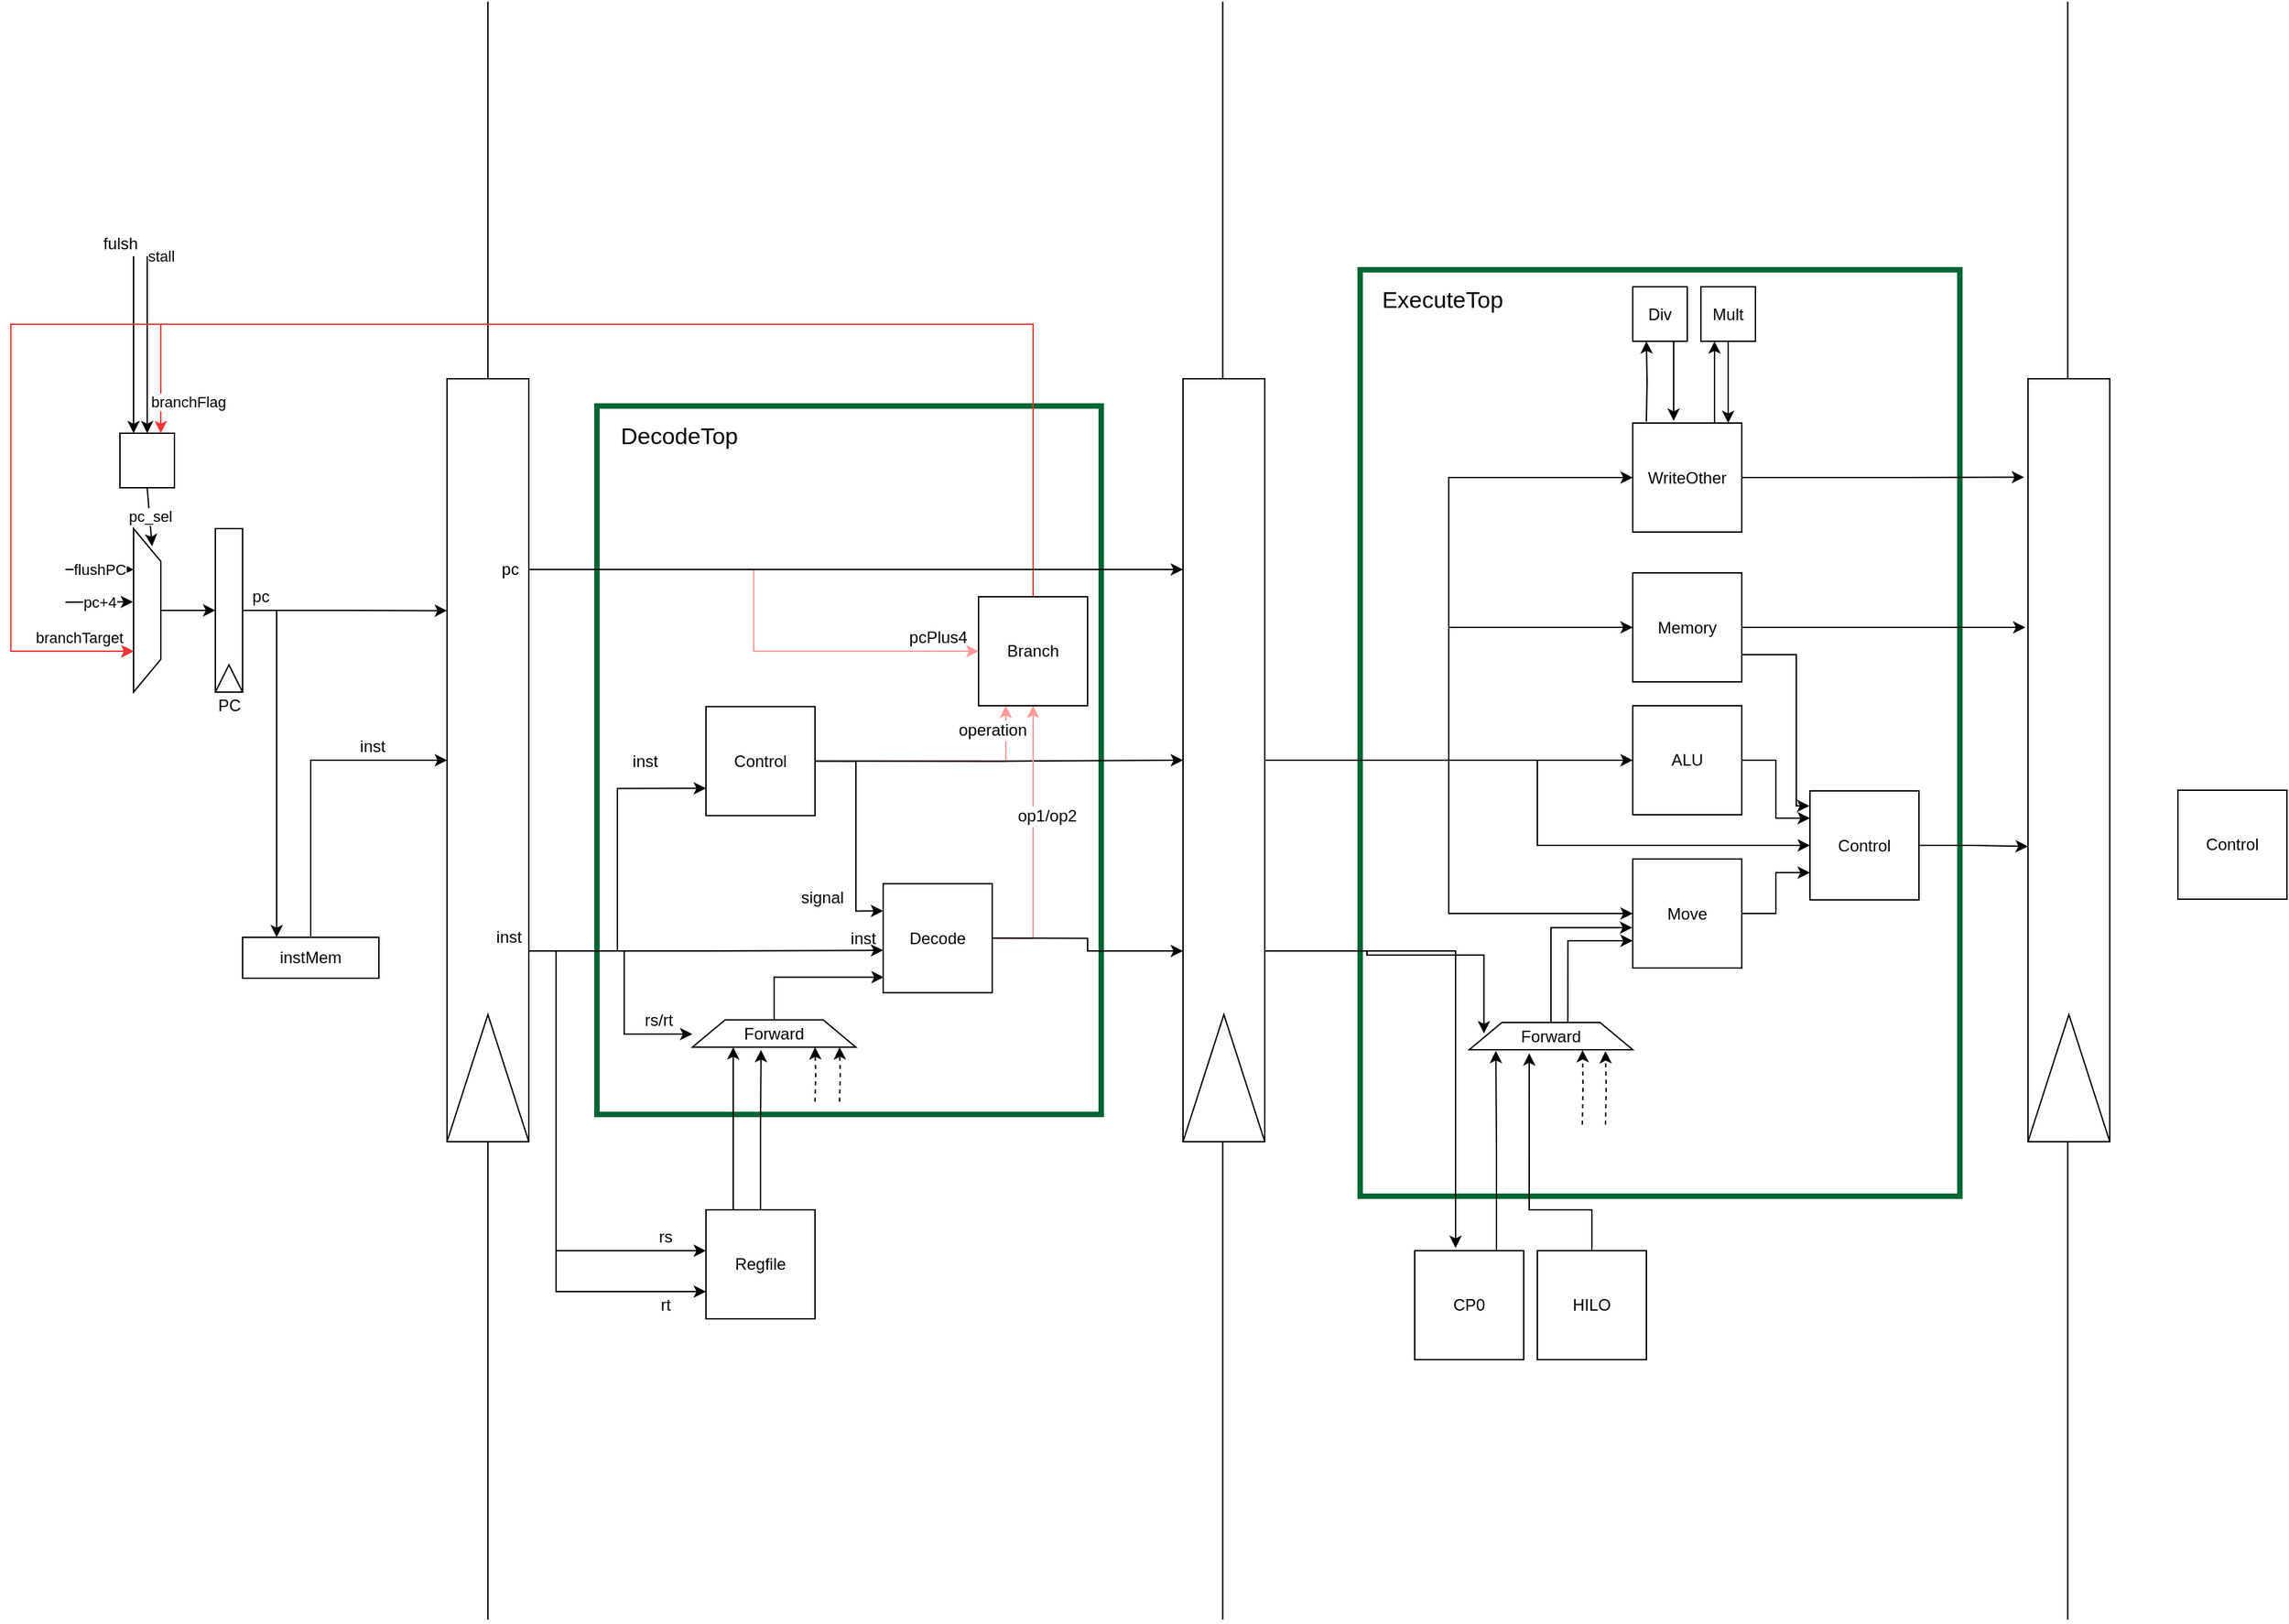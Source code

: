 <mxfile version="12.6.5" type="device"><diagram id="HSFqC6H7sYyxQZjeuzAG" name="Page-1"><mxGraphModel dx="1463" dy="1246" grid="1" gridSize="10" guides="1" tooltips="1" connect="1" arrows="1" fold="1" page="0" pageScale="1" pageWidth="827" pageHeight="1169" background="none" math="0" shadow="0"><root><mxCell id="0"/><mxCell id="1" parent="0"/><mxCell id="lGvzVWeKPUgzbhIk09vC-64" value="" style="rounded=0;whiteSpace=wrap;html=1;strokeColor=#006633;strokeWidth=4;fillColor=none;" parent="1" vertex="1"><mxGeometry x="1010" y="-70" width="440" height="680" as="geometry"/></mxCell><mxCell id="lGvzVWeKPUgzbhIk09vC-53" value="" style="rounded=0;whiteSpace=wrap;html=1;fillColor=none;strokeColor=#006633;strokeWidth=4;" parent="1" vertex="1"><mxGeometry x="450" y="30" width="370" height="520" as="geometry"/></mxCell><mxCell id="6QCADGDIZk1H56WCNz_3-21" style="edgeStyle=orthogonalEdgeStyle;rounded=0;orthogonalLoop=1;jettySize=auto;html=1;entryX=0.5;entryY=1;entryDx=0;entryDy=0;" parent="1" source="6QCADGDIZk1H56WCNz_3-1" target="6QCADGDIZk1H56WCNz_3-15" edge="1"><mxGeometry relative="1" as="geometry"/></mxCell><mxCell id="6QCADGDIZk1H56WCNz_3-1" value="" style="shape=trapezoid;whiteSpace=wrap;html=1;strokeColor=#000000;strokeWidth=1;rotation=90;points=[[0.75,1],[0.25,1],[0.5,1],[0.9,1],[0.5,0]]" parent="1" vertex="1"><mxGeometry x="60" y="170" width="120" height="20" as="geometry"/></mxCell><mxCell id="6QCADGDIZk1H56WCNz_3-2" value="pc_sel" style="endArrow=classic;html=1;exitX=0.5;exitY=1;exitDx=0;exitDy=0;entryX=0.108;entryY=0.32;entryDx=0;entryDy=0;entryPerimeter=0;" parent="1" source="6QCADGDIZk1H56WCNz_3-3" target="6QCADGDIZk1H56WCNz_3-1" edge="1"><mxGeometry width="50" height="50" relative="1" as="geometry"><mxPoint x="133" y="330" as="sourcePoint"/><mxPoint x="140" y="120" as="targetPoint"/></mxGeometry></mxCell><mxCell id="6QCADGDIZk1H56WCNz_3-3" value="" style="whiteSpace=wrap;html=1;aspect=fixed;" parent="1" vertex="1"><mxGeometry x="100" y="50" width="40" height="40" as="geometry"/></mxCell><mxCell id="6QCADGDIZk1H56WCNz_3-4" value="" style="endArrow=classic;html=1;entryX=0.25;entryY=0;entryDx=0;entryDy=0;" parent="1" target="6QCADGDIZk1H56WCNz_3-3" edge="1"><mxGeometry width="50" height="50" relative="1" as="geometry"><mxPoint x="110" y="-80" as="sourcePoint"/><mxPoint x="150" y="340" as="targetPoint"/></mxGeometry></mxCell><mxCell id="6QCADGDIZk1H56WCNz_3-5" value="fulsh" style="text;html=1;align=center;verticalAlign=middle;resizable=0;points=[];labelBackgroundColor=#ffffff;" parent="6QCADGDIZk1H56WCNz_3-4" vertex="1" connectable="0"><mxGeometry x="-0.347" y="1" relative="1" as="geometry"><mxPoint x="-11" y="-52" as="offset"/></mxGeometry></mxCell><mxCell id="6QCADGDIZk1H56WCNz_3-6" value="stall" style="endArrow=classic;html=1;entryX=0.5;entryY=0;entryDx=0;entryDy=0;" parent="1" target="6QCADGDIZk1H56WCNz_3-3" edge="1"><mxGeometry x="-1" y="10" width="50" height="50" relative="1" as="geometry"><mxPoint x="120" y="-80" as="sourcePoint"/><mxPoint x="120" y="20" as="targetPoint"/><mxPoint as="offset"/></mxGeometry></mxCell><mxCell id="6QCADGDIZk1H56WCNz_3-7" value="branchFlag" style="endArrow=classic;html=1;entryX=0.75;entryY=0;entryDx=0;entryDy=0;exitX=0.5;exitY=0;exitDx=0;exitDy=0;rounded=0;strokeColor=#FF3333;" parent="1" source="lGvzVWeKPUgzbhIk09vC-31" target="6QCADGDIZk1H56WCNz_3-3" edge="1"><mxGeometry x="0.949" y="20" width="50" height="50" relative="1" as="geometry"><mxPoint x="130" y="-10" as="sourcePoint"/><mxPoint x="140" y="410" as="targetPoint"/><mxPoint as="offset"/><Array as="points"><mxPoint x="770" y="-30"/><mxPoint x="430" y="-30"/><mxPoint x="130" y="-30"/></Array></mxGeometry></mxCell><mxCell id="6QCADGDIZk1H56WCNz_3-8" value="flushPC" style="endArrow=classic;html=1;entryX=0.25;entryY=1;entryDx=0;entryDy=0;" parent="1" target="6QCADGDIZk1H56WCNz_3-1" edge="1"><mxGeometry width="50" height="50" relative="1" as="geometry"><mxPoint x="60" y="150" as="sourcePoint"/><mxPoint x="140" y="410" as="targetPoint"/></mxGeometry></mxCell><mxCell id="6QCADGDIZk1H56WCNz_3-9" value="pc+4" style="endArrow=classic;html=1;entryX=0.448;entryY=1.02;entryDx=0;entryDy=0;entryPerimeter=0;" parent="1" target="6QCADGDIZk1H56WCNz_3-1" edge="1"><mxGeometry width="50" height="50" relative="1" as="geometry"><mxPoint x="60" y="174" as="sourcePoint"/><mxPoint x="100" y="410" as="targetPoint"/></mxGeometry></mxCell><mxCell id="6QCADGDIZk1H56WCNz_3-10" value="branchTarget" style="endArrow=classic;html=1;entryX=0.75;entryY=1;entryDx=0;entryDy=0;" parent="1" target="6QCADGDIZk1H56WCNz_3-1" edge="1"><mxGeometry x="-0.6" y="10" width="50" height="50" relative="1" as="geometry"><mxPoint x="60" y="210" as="sourcePoint"/><mxPoint x="100" y="410" as="targetPoint"/><mxPoint as="offset"/></mxGeometry></mxCell><mxCell id="6QCADGDIZk1H56WCNz_3-24" style="edgeStyle=orthogonalEdgeStyle;rounded=0;orthogonalLoop=1;jettySize=auto;html=1;exitX=0.5;exitY=0;exitDx=0;exitDy=0;" parent="1" source="6QCADGDIZk1H56WCNz_3-12" target="6QCADGDIZk1H56WCNz_3-28" edge="1"><mxGeometry relative="1" as="geometry"><mxPoint x="240" y="180" as="targetPoint"/></mxGeometry></mxCell><mxCell id="6QCADGDIZk1H56WCNz_3-12" value="instMem" style="rounded=0;whiteSpace=wrap;html=1;" parent="1" vertex="1"><mxGeometry x="190" y="420" width="100" height="30" as="geometry"/></mxCell><mxCell id="6QCADGDIZk1H56WCNz_3-17" value="" style="group" parent="1" vertex="1" connectable="0"><mxGeometry x="170" y="120" width="20" height="120" as="geometry"/></mxCell><mxCell id="6QCADGDIZk1H56WCNz_3-15" value="" style="rounded=0;whiteSpace=wrap;html=1;strokeColor=#000000;strokeWidth=1;direction=south;" parent="6QCADGDIZk1H56WCNz_3-17" vertex="1"><mxGeometry width="20" height="120" as="geometry"/></mxCell><mxCell id="6QCADGDIZk1H56WCNz_3-16" value="" style="triangle;whiteSpace=wrap;html=1;strokeColor=#000000;strokeWidth=1;direction=north;" parent="6QCADGDIZk1H56WCNz_3-17" vertex="1"><mxGeometry y="100" width="20" height="20" as="geometry"/></mxCell><mxCell id="6QCADGDIZk1H56WCNz_3-22" value="PC" style="text;html=1;align=center;verticalAlign=middle;resizable=0;points=[];autosize=1;" parent="1" vertex="1"><mxGeometry x="165" y="240" width="30" height="20" as="geometry"/></mxCell><mxCell id="6QCADGDIZk1H56WCNz_3-23" style="edgeStyle=orthogonalEdgeStyle;rounded=0;orthogonalLoop=1;jettySize=auto;html=1;entryX=0.25;entryY=0;entryDx=0;entryDy=0;exitX=0.5;exitY=0;exitDx=0;exitDy=0;" parent="1" source="6QCADGDIZk1H56WCNz_3-15" target="6QCADGDIZk1H56WCNz_3-12" edge="1"><mxGeometry relative="1" as="geometry"/></mxCell><mxCell id="6QCADGDIZk1H56WCNz_3-25" value="" style="endArrow=none;html=1;" parent="1" edge="1"><mxGeometry width="50" height="50" relative="1" as="geometry"><mxPoint x="370" y="920.8" as="sourcePoint"/><mxPoint x="370" y="-266.8" as="targetPoint"/></mxGeometry></mxCell><mxCell id="6QCADGDIZk1H56WCNz_3-27" value="" style="group" parent="1" vertex="1" connectable="0"><mxGeometry x="340" y="10" width="60" height="560" as="geometry"/></mxCell><mxCell id="6QCADGDIZk1H56WCNz_3-28" value="" style="rounded=0;whiteSpace=wrap;html=1;strokeColor=#000000;strokeWidth=1;direction=south;" parent="6QCADGDIZk1H56WCNz_3-27" vertex="1"><mxGeometry width="60.0" height="560" as="geometry"/></mxCell><mxCell id="6QCADGDIZk1H56WCNz_3-29" value="" style="triangle;whiteSpace=wrap;html=1;strokeColor=#000000;strokeWidth=1;direction=north;" parent="6QCADGDIZk1H56WCNz_3-27" vertex="1"><mxGeometry y="466.667" width="60.0" height="93.333" as="geometry"/></mxCell><mxCell id="lGvzVWeKPUgzbhIk09vC-47" value="inst" style="text;html=1;align=center;verticalAlign=middle;resizable=0;points=[];autosize=1;" parent="6QCADGDIZk1H56WCNz_3-27" vertex="1"><mxGeometry x="30" y="400" width="30" height="20" as="geometry"/></mxCell><mxCell id="6QCADGDIZk1H56WCNz_3-30" style="edgeStyle=orthogonalEdgeStyle;rounded=0;orthogonalLoop=1;jettySize=auto;html=1;entryX=0.304;entryY=1;entryDx=0;entryDy=0;entryPerimeter=0;" parent="1" source="6QCADGDIZk1H56WCNz_3-15" target="6QCADGDIZk1H56WCNz_3-28" edge="1"><mxGeometry relative="1" as="geometry"/></mxCell><mxCell id="6QCADGDIZk1H56WCNz_3-31" value="pc" style="text;html=1;align=center;verticalAlign=middle;resizable=0;points=[];labelBackgroundColor=#ffffff;" parent="6QCADGDIZk1H56WCNz_3-30" vertex="1" connectable="0"><mxGeometry y="-62" relative="1" as="geometry"><mxPoint x="-62" y="-72" as="offset"/></mxGeometry></mxCell><mxCell id="6QCADGDIZk1H56WCNz_3-32" value="inst" style="text;html=1;align=center;verticalAlign=middle;resizable=0;points=[];autosize=1;" parent="1" vertex="1"><mxGeometry x="270" y="270" width="30" height="20" as="geometry"/></mxCell><mxCell id="lGvzVWeKPUgzbhIk09vC-24" value="&lt;br&gt;" style="edgeStyle=orthogonalEdgeStyle;rounded=0;orthogonalLoop=1;jettySize=auto;html=1;exitX=1;exitY=0.5;exitDx=0;exitDy=0;entryX=0;entryY=0.25;entryDx=0;entryDy=0;" parent="1" source="6QCADGDIZk1H56WCNz_3-33" target="lGvzVWeKPUgzbhIk09vC-23" edge="1"><mxGeometry x="0.364" relative="1" as="geometry"><Array as="points"><mxPoint x="640" y="291"/><mxPoint x="640" y="401"/></Array><mxPoint as="offset"/></mxGeometry></mxCell><mxCell id="lGvzVWeKPUgzbhIk09vC-34" style="edgeStyle=orthogonalEdgeStyle;rounded=0;orthogonalLoop=1;jettySize=auto;html=1;exitX=1;exitY=0.5;exitDx=0;exitDy=0;entryX=0.25;entryY=1;entryDx=0;entryDy=0;strokeColor=#FF9999;" parent="1" source="6QCADGDIZk1H56WCNz_3-33" target="lGvzVWeKPUgzbhIk09vC-31" edge="1"><mxGeometry relative="1" as="geometry"/></mxCell><mxCell id="lGvzVWeKPUgzbhIk09vC-35" value="operation" style="text;html=1;align=center;verticalAlign=middle;resizable=0;points=[];labelBackgroundColor=#ffffff;" parent="lGvzVWeKPUgzbhIk09vC-34" vertex="1" connectable="0"><mxGeometry x="0.851" y="-2" relative="1" as="geometry"><mxPoint x="-12" y="4" as="offset"/></mxGeometry></mxCell><mxCell id="lGvzVWeKPUgzbhIk09vC-81" style="edgeStyle=orthogonalEdgeStyle;rounded=0;orthogonalLoop=1;jettySize=auto;html=1;exitX=1;exitY=0.5;exitDx=0;exitDy=0;entryX=0.5;entryY=1;entryDx=0;entryDy=0;strokeColor=#000000;" parent="1" source="6QCADGDIZk1H56WCNz_3-33" target="Np5xmc2G_PY6Tr96R8ph-5" edge="1"><mxGeometry relative="1" as="geometry"><Array as="points"><mxPoint x="745" y="291"/></Array></mxGeometry></mxCell><mxCell id="6QCADGDIZk1H56WCNz_3-33" value="Control" style="whiteSpace=wrap;html=1;aspect=fixed;" parent="1" vertex="1"><mxGeometry x="530" y="250.65" width="80" height="80" as="geometry"/></mxCell><mxCell id="6QCADGDIZk1H56WCNz_3-35" value="inst" style="text;html=1;align=center;verticalAlign=middle;resizable=0;points=[];autosize=1;" parent="1" vertex="1"><mxGeometry x="470" y="280.65" width="30" height="20" as="geometry"/></mxCell><mxCell id="lGvzVWeKPUgzbhIk09vC-3" style="edgeStyle=orthogonalEdgeStyle;rounded=0;orthogonalLoop=1;jettySize=auto;html=1;exitX=0.25;exitY=0;exitDx=0;exitDy=0;entryX=0.25;entryY=1;entryDx=0;entryDy=0;" parent="1" source="6QCADGDIZk1H56WCNz_3-49" target="lGvzVWeKPUgzbhIk09vC-2" edge="1"><mxGeometry relative="1" as="geometry"/></mxCell><mxCell id="lGvzVWeKPUgzbhIk09vC-5" style="edgeStyle=orthogonalEdgeStyle;rounded=0;orthogonalLoop=1;jettySize=auto;html=1;exitX=0.5;exitY=0;exitDx=0;exitDy=0;entryX=0.42;entryY=1.1;entryDx=0;entryDy=0;entryPerimeter=0;" parent="1" source="6QCADGDIZk1H56WCNz_3-49" target="lGvzVWeKPUgzbhIk09vC-2" edge="1"><mxGeometry relative="1" as="geometry"/></mxCell><mxCell id="6QCADGDIZk1H56WCNz_3-49" value="Regfile" style="whiteSpace=wrap;html=1;aspect=fixed;" parent="1" vertex="1"><mxGeometry x="530" y="620" width="80" height="80" as="geometry"/></mxCell><mxCell id="6QCADGDIZk1H56WCNz_3-51" value="rs" style="text;html=1;align=center;verticalAlign=middle;resizable=0;points=[];autosize=1;" parent="1" vertex="1"><mxGeometry x="485" y="630" width="30" height="20" as="geometry"/></mxCell><mxCell id="6QCADGDIZk1H56WCNz_3-53" value="rt" style="text;html=1;align=center;verticalAlign=middle;resizable=0;points=[];autosize=1;" parent="1" vertex="1"><mxGeometry x="490" y="680" width="20" height="20" as="geometry"/></mxCell><mxCell id="Np5xmc2G_PY6Tr96R8ph-17" style="edgeStyle=orthogonalEdgeStyle;rounded=0;orthogonalLoop=1;jettySize=auto;html=1;exitX=1;exitY=0.5;exitDx=0;exitDy=0;entryX=0;entryY=0.25;entryDx=0;entryDy=0;" parent="1" source="Np5xmc2G_PY6Tr96R8ph-7" target="Np5xmc2G_PY6Tr96R8ph-16" edge="1"><mxGeometry relative="1" as="geometry"/></mxCell><mxCell id="Np5xmc2G_PY6Tr96R8ph-7" value="ALU" style="whiteSpace=wrap;html=1;aspect=fixed;" parent="1" vertex="1"><mxGeometry x="1210" y="250" width="80" height="80" as="geometry"/></mxCell><mxCell id="Np5xmc2G_PY6Tr96R8ph-18" style="edgeStyle=orthogonalEdgeStyle;rounded=0;orthogonalLoop=1;jettySize=auto;html=1;exitX=1;exitY=0.5;exitDx=0;exitDy=0;entryX=0;entryY=0.75;entryDx=0;entryDy=0;" parent="1" source="Np5xmc2G_PY6Tr96R8ph-8" target="Np5xmc2G_PY6Tr96R8ph-16" edge="1"><mxGeometry relative="1" as="geometry"/></mxCell><mxCell id="Np5xmc2G_PY6Tr96R8ph-8" value="Move" style="whiteSpace=wrap;html=1;aspect=fixed;" parent="1" vertex="1"><mxGeometry x="1210" y="362.5" width="80" height="80" as="geometry"/></mxCell><mxCell id="Np5xmc2G_PY6Tr96R8ph-19" style="edgeStyle=orthogonalEdgeStyle;rounded=0;orthogonalLoop=1;jettySize=auto;html=1;entryX=0.25;entryY=1;entryDx=0;entryDy=0;" parent="1" target="Np5xmc2G_PY6Tr96R8ph-10" edge="1"><mxGeometry relative="1" as="geometry"><mxPoint x="1220" y="41.5" as="sourcePoint"/></mxGeometry></mxCell><mxCell id="Np5xmc2G_PY6Tr96R8ph-21" style="edgeStyle=orthogonalEdgeStyle;rounded=0;orthogonalLoop=1;jettySize=auto;html=1;exitX=0.75;exitY=0;exitDx=0;exitDy=0;" parent="1" source="Np5xmc2G_PY6Tr96R8ph-9" edge="1"><mxGeometry relative="1" as="geometry"><mxPoint x="1270" y="-17.5" as="targetPoint"/></mxGeometry></mxCell><mxCell id="lGvzVWeKPUgzbhIk09vC-70" style="edgeStyle=orthogonalEdgeStyle;rounded=0;orthogonalLoop=1;jettySize=auto;html=1;exitX=1;exitY=0.5;exitDx=0;exitDy=0;entryX=0.129;entryY=1.048;entryDx=0;entryDy=0;entryPerimeter=0;strokeColor=#000000;" parent="1" source="Np5xmc2G_PY6Tr96R8ph-9" target="lGvzVWeKPUgzbhIk09vC-67" edge="1"><mxGeometry relative="1" as="geometry"/></mxCell><mxCell id="Np5xmc2G_PY6Tr96R8ph-9" value="WriteOther" style="whiteSpace=wrap;html=1;aspect=fixed;" parent="1" vertex="1"><mxGeometry x="1210" y="42.5" width="80" height="80" as="geometry"/></mxCell><mxCell id="Np5xmc2G_PY6Tr96R8ph-20" style="edgeStyle=orthogonalEdgeStyle;rounded=0;orthogonalLoop=1;jettySize=auto;html=1;exitX=0.75;exitY=1;exitDx=0;exitDy=0;entryX=0.375;entryY=-0.02;entryDx=0;entryDy=0;entryPerimeter=0;" parent="1" source="Np5xmc2G_PY6Tr96R8ph-10" target="Np5xmc2G_PY6Tr96R8ph-9" edge="1"><mxGeometry relative="1" as="geometry"/></mxCell><mxCell id="Np5xmc2G_PY6Tr96R8ph-10" value="Div" style="whiteSpace=wrap;html=1;aspect=fixed;" parent="1" vertex="1"><mxGeometry x="1210" y="-57.5" width="40" height="40" as="geometry"/></mxCell><mxCell id="Np5xmc2G_PY6Tr96R8ph-22" style="edgeStyle=orthogonalEdgeStyle;rounded=0;orthogonalLoop=1;jettySize=auto;html=1;exitX=0.5;exitY=1;exitDx=0;exitDy=0;entryX=0.875;entryY=0;entryDx=0;entryDy=0;entryPerimeter=0;" parent="1" source="Np5xmc2G_PY6Tr96R8ph-11" target="Np5xmc2G_PY6Tr96R8ph-9" edge="1"><mxGeometry relative="1" as="geometry"><mxPoint x="1330" y="22.5" as="targetPoint"/></mxGeometry></mxCell><mxCell id="Np5xmc2G_PY6Tr96R8ph-11" value="Mult" style="whiteSpace=wrap;html=1;aspect=fixed;" parent="1" vertex="1"><mxGeometry x="1260" y="-57.5" width="40" height="40" as="geometry"/></mxCell><mxCell id="Np5xmc2G_PY6Tr96R8ph-12" style="edgeStyle=orthogonalEdgeStyle;rounded=0;orthogonalLoop=1;jettySize=auto;html=1;exitX=0.5;exitY=0;exitDx=0;exitDy=0;" parent="1" source="Np5xmc2G_PY6Tr96R8ph-5" target="Np5xmc2G_PY6Tr96R8ph-9" edge="1"><mxGeometry relative="1" as="geometry"/></mxCell><mxCell id="Np5xmc2G_PY6Tr96R8ph-13" style="edgeStyle=orthogonalEdgeStyle;rounded=0;orthogonalLoop=1;jettySize=auto;html=1;exitX=0.5;exitY=0;exitDx=0;exitDy=0;" parent="1" source="Np5xmc2G_PY6Tr96R8ph-5" target="Np5xmc2G_PY6Tr96R8ph-7" edge="1"><mxGeometry relative="1" as="geometry"/></mxCell><mxCell id="Np5xmc2G_PY6Tr96R8ph-14" style="edgeStyle=orthogonalEdgeStyle;rounded=0;orthogonalLoop=1;jettySize=auto;html=1;exitX=0.5;exitY=0;exitDx=0;exitDy=0;entryX=0;entryY=0.5;entryDx=0;entryDy=0;" parent="1" source="Np5xmc2G_PY6Tr96R8ph-5" target="Np5xmc2G_PY6Tr96R8ph-8" edge="1"><mxGeometry relative="1" as="geometry"/></mxCell><mxCell id="Np5xmc2G_PY6Tr96R8ph-15" style="edgeStyle=orthogonalEdgeStyle;rounded=0;orthogonalLoop=1;jettySize=auto;html=1;exitX=0.5;exitY=0;exitDx=0;exitDy=0;" parent="1" source="Np5xmc2G_PY6Tr96R8ph-5" target="Np5xmc2G_PY6Tr96R8ph-16" edge="1"><mxGeometry relative="1" as="geometry"><mxPoint x="1160" y="290" as="targetPoint"/></mxGeometry></mxCell><mxCell id="lGvzVWeKPUgzbhIk09vC-69" style="edgeStyle=orthogonalEdgeStyle;rounded=0;orthogonalLoop=1;jettySize=auto;html=1;exitX=1;exitY=0.5;exitDx=0;exitDy=0;entryX=0.613;entryY=1.001;entryDx=0;entryDy=0;entryPerimeter=0;strokeColor=#000000;" parent="1" source="Np5xmc2G_PY6Tr96R8ph-16" target="lGvzVWeKPUgzbhIk09vC-67" edge="1"><mxGeometry relative="1" as="geometry"/></mxCell><mxCell id="Np5xmc2G_PY6Tr96R8ph-16" value="Control" style="whiteSpace=wrap;html=1;aspect=fixed;" parent="1" vertex="1"><mxGeometry x="1340" y="312.5" width="80" height="80" as="geometry"/></mxCell><mxCell id="Np5xmc2G_PY6Tr96R8ph-33" style="edgeStyle=orthogonalEdgeStyle;rounded=0;orthogonalLoop=1;jettySize=auto;html=1;exitX=0.75;exitY=0;exitDx=0;exitDy=0;entryX=0.163;entryY=1.04;entryDx=0;entryDy=0;entryPerimeter=0;" parent="1" source="Np5xmc2G_PY6Tr96R8ph-24" target="Np5xmc2G_PY6Tr96R8ph-35" edge="1"><mxGeometry relative="1" as="geometry"><mxPoint x="1109.6" y="465.8" as="targetPoint"/></mxGeometry></mxCell><mxCell id="Np5xmc2G_PY6Tr96R8ph-24" value="CP0" style="whiteSpace=wrap;html=1;aspect=fixed;" parent="1" vertex="1"><mxGeometry x="1050" y="650" width="80" height="80" as="geometry"/></mxCell><mxCell id="Np5xmc2G_PY6Tr96R8ph-27" style="edgeStyle=orthogonalEdgeStyle;rounded=0;orthogonalLoop=1;jettySize=auto;html=1;exitX=0.75;exitY=0;exitDx=0;exitDy=0;entryX=0.375;entryY=-0.025;entryDx=0;entryDy=0;entryPerimeter=0;" parent="1" source="Np5xmc2G_PY6Tr96R8ph-5" target="Np5xmc2G_PY6Tr96R8ph-24" edge="1"><mxGeometry relative="1" as="geometry"/></mxCell><mxCell id="Np5xmc2G_PY6Tr96R8ph-34" style="edgeStyle=orthogonalEdgeStyle;rounded=0;orthogonalLoop=1;jettySize=auto;html=1;exitX=0.5;exitY=0;exitDx=0;exitDy=0;entryX=0.367;entryY=1.13;entryDx=0;entryDy=0;entryPerimeter=0;" parent="1" source="Np5xmc2G_PY6Tr96R8ph-29" target="Np5xmc2G_PY6Tr96R8ph-35" edge="1"><mxGeometry relative="1" as="geometry"><mxPoint x="1160" y="465" as="targetPoint"/><Array as="points"><mxPoint x="1180" y="620"/><mxPoint x="1134" y="620"/></Array></mxGeometry></mxCell><mxCell id="Np5xmc2G_PY6Tr96R8ph-29" value="HILO" style="whiteSpace=wrap;html=1;aspect=fixed;" parent="1" vertex="1"><mxGeometry x="1140" y="650" width="80" height="80" as="geometry"/></mxCell><mxCell id="Np5xmc2G_PY6Tr96R8ph-32" style="edgeStyle=orthogonalEdgeStyle;rounded=0;orthogonalLoop=1;jettySize=auto;html=1;exitX=0.75;exitY=0;exitDx=0;exitDy=0;entryX=0.09;entryY=0.4;entryDx=0;entryDy=0;entryPerimeter=0;" parent="1" source="Np5xmc2G_PY6Tr96R8ph-5" target="Np5xmc2G_PY6Tr96R8ph-35" edge="1"><mxGeometry relative="1" as="geometry"><mxPoint x="980" y="400" as="targetPoint"/><Array as="points"><mxPoint x="1015" y="430"/><mxPoint x="1015" y="433"/></Array></mxGeometry></mxCell><mxCell id="Np5xmc2G_PY6Tr96R8ph-36" style="edgeStyle=orthogonalEdgeStyle;rounded=0;orthogonalLoop=1;jettySize=auto;html=1;exitX=0.5;exitY=0;exitDx=0;exitDy=0;entryX=-0.005;entryY=0.63;entryDx=0;entryDy=0;entryPerimeter=0;" parent="1" source="Np5xmc2G_PY6Tr96R8ph-35" target="Np5xmc2G_PY6Tr96R8ph-8" edge="1"><mxGeometry relative="1" as="geometry"/></mxCell><mxCell id="Np5xmc2G_PY6Tr96R8ph-37" style="edgeStyle=orthogonalEdgeStyle;rounded=0;orthogonalLoop=1;jettySize=auto;html=1;entryX=0;entryY=0.75;entryDx=0;entryDy=0;exitX=0.603;exitY=0;exitDx=0;exitDy=0;exitPerimeter=0;" parent="1" source="Np5xmc2G_PY6Tr96R8ph-35" target="Np5xmc2G_PY6Tr96R8ph-8" edge="1"><mxGeometry relative="1" as="geometry"><mxPoint x="1250" y="480.5" as="sourcePoint"/></mxGeometry></mxCell><mxCell id="lGvzVWeKPUgzbhIk09vC-60" style="edgeStyle=orthogonalEdgeStyle;rounded=0;orthogonalLoop=1;jettySize=auto;html=1;strokeColor=#000000;dashed=1;entryX=0.693;entryY=1.01;entryDx=0;entryDy=0;entryPerimeter=0;" parent="1" target="Np5xmc2G_PY6Tr96R8ph-35" edge="1"><mxGeometry relative="1" as="geometry"><mxPoint x="1190" y="577.5" as="targetPoint"/><mxPoint x="1173" y="557.5" as="sourcePoint"/></mxGeometry></mxCell><mxCell id="Np5xmc2G_PY6Tr96R8ph-35" value="Forward" style="shape=trapezoid;whiteSpace=wrap;html=1;strokeColor=#000000;strokeWidth=1;rotation=0;points=[[0.75,1],[0.25,1],[0.5,1],[0.9,1],[0.5,0]]" parent="1" vertex="1"><mxGeometry x="1090" y="482.5" width="120" height="20" as="geometry"/></mxCell><mxCell id="lGvzVWeKPUgzbhIk09vC-20" style="edgeStyle=orthogonalEdgeStyle;rounded=0;orthogonalLoop=1;jettySize=auto;html=1;exitX=0.9;exitY=1;exitDx=0;exitDy=0;dashed=1;entryX=0.9;entryY=1;entryDx=0;entryDy=0;" parent="1" target="lGvzVWeKPUgzbhIk09vC-2" edge="1"><mxGeometry relative="1" as="geometry"><mxPoint x="628" y="540.65" as="sourcePoint"/></mxGeometry></mxCell><mxCell id="lGvzVWeKPUgzbhIk09vC-29" style="edgeStyle=orthogonalEdgeStyle;rounded=0;orthogonalLoop=1;jettySize=auto;html=1;exitX=0.5;exitY=0;exitDx=0;exitDy=0;entryX=0.005;entryY=0.858;entryDx=0;entryDy=0;entryPerimeter=0;" parent="1" source="lGvzVWeKPUgzbhIk09vC-2" target="lGvzVWeKPUgzbhIk09vC-23" edge="1"><mxGeometry relative="1" as="geometry"/></mxCell><mxCell id="lGvzVWeKPUgzbhIk09vC-2" value="Forward" style="shape=trapezoid;whiteSpace=wrap;html=1;strokeColor=#000000;strokeWidth=1;rotation=0;points=[[0.75,1],[0.25,1],[0.5,1],[0.9,1],[0.5,0]]" parent="1" vertex="1"><mxGeometry x="520" y="480.65" width="120" height="20" as="geometry"/></mxCell><mxCell id="lGvzVWeKPUgzbhIk09vC-7" value="rs/rt" style="text;html=1;align=center;verticalAlign=middle;resizable=0;points=[];autosize=1;" parent="1" vertex="1"><mxGeometry x="475" y="470.65" width="40" height="20" as="geometry"/></mxCell><mxCell id="lGvzVWeKPUgzbhIk09vC-19" style="edgeStyle=orthogonalEdgeStyle;rounded=0;orthogonalLoop=1;jettySize=auto;html=1;exitX=0.75;exitY=1;exitDx=0;exitDy=0;entryX=0.75;entryY=1;entryDx=0;entryDy=0;dashed=1;" parent="1" target="lGvzVWeKPUgzbhIk09vC-2" edge="1"><mxGeometry relative="1" as="geometry"><mxPoint x="610" y="540.65" as="sourcePoint"/></mxGeometry></mxCell><mxCell id="lGvzVWeKPUgzbhIk09vC-32" style="edgeStyle=orthogonalEdgeStyle;rounded=0;orthogonalLoop=1;jettySize=auto;html=1;exitX=1;exitY=0.5;exitDx=0;exitDy=0;entryX=0.5;entryY=1;entryDx=0;entryDy=0;strokeColor=#FF9999;" parent="1" source="lGvzVWeKPUgzbhIk09vC-23" target="lGvzVWeKPUgzbhIk09vC-31" edge="1"><mxGeometry relative="1" as="geometry"/></mxCell><mxCell id="lGvzVWeKPUgzbhIk09vC-33" value="op1/op2" style="text;html=1;align=center;verticalAlign=middle;resizable=0;points=[];labelBackgroundColor=#ffffff;" parent="lGvzVWeKPUgzbhIk09vC-32" vertex="1" connectable="0"><mxGeometry x="0.448" relative="1" as="geometry"><mxPoint x="10" y="25.12" as="offset"/></mxGeometry></mxCell><mxCell id="lGvzVWeKPUgzbhIk09vC-82" style="edgeStyle=orthogonalEdgeStyle;rounded=0;orthogonalLoop=1;jettySize=auto;html=1;exitX=1;exitY=0.5;exitDx=0;exitDy=0;entryX=0.75;entryY=1;entryDx=0;entryDy=0;strokeColor=#000000;" parent="1" source="lGvzVWeKPUgzbhIk09vC-23" target="Np5xmc2G_PY6Tr96R8ph-5" edge="1"><mxGeometry relative="1" as="geometry"/></mxCell><mxCell id="lGvzVWeKPUgzbhIk09vC-23" value="Decode" style="whiteSpace=wrap;html=1;aspect=fixed;" parent="1" vertex="1"><mxGeometry x="660" y="380.65" width="80" height="80" as="geometry"/></mxCell><mxCell id="lGvzVWeKPUgzbhIk09vC-27" value="inst" style="text;html=1;align=center;verticalAlign=middle;resizable=0;points=[];autosize=1;" parent="1" vertex="1"><mxGeometry x="630" y="410.65" width="30" height="20" as="geometry"/></mxCell><mxCell id="lGvzVWeKPUgzbhIk09vC-28" value="signal" style="text;html=1;align=center;verticalAlign=middle;resizable=0;points=[];autosize=1;" parent="1" vertex="1"><mxGeometry x="590" y="380.65" width="50" height="20" as="geometry"/></mxCell><mxCell id="lGvzVWeKPUgzbhIk09vC-36" style="edgeStyle=orthogonalEdgeStyle;rounded=0;orthogonalLoop=1;jettySize=auto;html=1;exitX=0.5;exitY=0;exitDx=0;exitDy=0;entryX=0.75;entryY=1;entryDx=0;entryDy=0;noJump=1;fillColor=#cdeb8b;strokeColor=#FF3333;" parent="1" source="lGvzVWeKPUgzbhIk09vC-31" target="6QCADGDIZk1H56WCNz_3-1" edge="1"><mxGeometry relative="1" as="geometry"><Array as="points"><mxPoint x="770" y="-30"/><mxPoint x="20" y="-30"/><mxPoint x="20" y="210"/></Array></mxGeometry></mxCell><mxCell id="lGvzVWeKPUgzbhIk09vC-31" value="Branch" style="whiteSpace=wrap;html=1;aspect=fixed;" parent="1" vertex="1"><mxGeometry x="730" y="170" width="80" height="80" as="geometry"/></mxCell><mxCell id="lGvzVWeKPUgzbhIk09vC-42" style="edgeStyle=orthogonalEdgeStyle;rounded=0;orthogonalLoop=1;jettySize=auto;html=1;exitX=0.25;exitY=0;exitDx=0;exitDy=0;strokeColor=#FF9999;" parent="1" source="6QCADGDIZk1H56WCNz_3-28" target="lGvzVWeKPUgzbhIk09vC-31" edge="1"><mxGeometry relative="1" as="geometry"/></mxCell><mxCell id="lGvzVWeKPUgzbhIk09vC-46" value="pc" style="text;html=1;align=center;verticalAlign=middle;resizable=0;points=[];labelBackgroundColor=#ffffff;" parent="lGvzVWeKPUgzbhIk09vC-42" vertex="1" connectable="0"><mxGeometry x="-0.793" y="-1" relative="1" as="geometry"><mxPoint x="-55" y="-1" as="offset"/></mxGeometry></mxCell><mxCell id="lGvzVWeKPUgzbhIk09vC-43" value="pcPlus4" style="text;html=1;align=center;verticalAlign=middle;resizable=0;points=[];autosize=1;" parent="1" vertex="1"><mxGeometry x="670" y="190" width="60" height="20" as="geometry"/></mxCell><mxCell id="lGvzVWeKPUgzbhIk09vC-50" style="edgeStyle=orthogonalEdgeStyle;rounded=0;orthogonalLoop=1;jettySize=auto;html=1;exitX=1;exitY=0.75;exitDx=0;exitDy=0;entryX=-0.005;entryY=0.138;entryDx=0;entryDy=0;entryPerimeter=0;strokeColor=#000000;" parent="1" source="lGvzVWeKPUgzbhIk09vC-48" target="Np5xmc2G_PY6Tr96R8ph-16" edge="1"><mxGeometry relative="1" as="geometry"><Array as="points"><mxPoint x="1330" y="212.5"/><mxPoint x="1330" y="323.5"/></Array></mxGeometry></mxCell><mxCell id="lGvzVWeKPUgzbhIk09vC-71" style="edgeStyle=orthogonalEdgeStyle;rounded=0;orthogonalLoop=1;jettySize=auto;html=1;exitX=1;exitY=0.5;exitDx=0;exitDy=0;entryX=0.326;entryY=1.032;entryDx=0;entryDy=0;entryPerimeter=0;strokeColor=#000000;" parent="1" source="lGvzVWeKPUgzbhIk09vC-48" target="lGvzVWeKPUgzbhIk09vC-67" edge="1"><mxGeometry relative="1" as="geometry"/></mxCell><mxCell id="lGvzVWeKPUgzbhIk09vC-48" value="Memory" style="whiteSpace=wrap;html=1;aspect=fixed;" parent="1" vertex="1"><mxGeometry x="1210" y="152.5" width="80" height="80" as="geometry"/></mxCell><mxCell id="lGvzVWeKPUgzbhIk09vC-49" style="edgeStyle=orthogonalEdgeStyle;rounded=0;orthogonalLoop=1;jettySize=auto;html=1;exitX=0.5;exitY=0;exitDx=0;exitDy=0;strokeColor=#000000;" parent="1" source="Np5xmc2G_PY6Tr96R8ph-5" target="lGvzVWeKPUgzbhIk09vC-48" edge="1"><mxGeometry relative="1" as="geometry"/></mxCell><mxCell id="lGvzVWeKPUgzbhIk09vC-54" value="&lt;font style=&quot;font-size: 17px&quot;&gt;DecodeTop&lt;/font&gt;" style="text;html=1;align=center;verticalAlign=middle;resizable=0;points=[];autosize=1;" parent="1" vertex="1"><mxGeometry x="460" y="42.5" width="100" height="20" as="geometry"/></mxCell><mxCell id="lGvzVWeKPUgzbhIk09vC-59" value="" style="endArrow=none;html=1;" parent="1" edge="1"><mxGeometry width="50" height="50" relative="1" as="geometry"><mxPoint x="909.17" y="920.8" as="sourcePoint"/><mxPoint x="909.17" y="-266.8" as="targetPoint"/></mxGeometry></mxCell><mxCell id="Np5xmc2G_PY6Tr96R8ph-4" value="" style="group" parent="1" vertex="1" connectable="0"><mxGeometry x="880" y="10" width="60" height="560" as="geometry"/></mxCell><mxCell id="Np5xmc2G_PY6Tr96R8ph-5" value="" style="rounded=0;whiteSpace=wrap;html=1;strokeColor=#000000;strokeWidth=1;direction=south;" parent="Np5xmc2G_PY6Tr96R8ph-4" vertex="1"><mxGeometry width="60.0" height="560" as="geometry"/></mxCell><mxCell id="Np5xmc2G_PY6Tr96R8ph-6" value="" style="triangle;whiteSpace=wrap;html=1;strokeColor=#000000;strokeWidth=1;direction=north;" parent="Np5xmc2G_PY6Tr96R8ph-4" vertex="1"><mxGeometry y="466.667" width="60.0" height="93.333" as="geometry"/></mxCell><mxCell id="lGvzVWeKPUgzbhIk09vC-63" style="edgeStyle=orthogonalEdgeStyle;rounded=0;orthogonalLoop=1;jettySize=auto;html=1;strokeColor=#000000;dashed=1;entryX=0.833;entryY=1.05;entryDx=0;entryDy=0;entryPerimeter=0;" parent="1" target="Np5xmc2G_PY6Tr96R8ph-35" edge="1"><mxGeometry relative="1" as="geometry"><mxPoint x="1250" y="527.5" as="targetPoint"/><mxPoint x="1190" y="557.5" as="sourcePoint"/></mxGeometry></mxCell><mxCell id="lGvzVWeKPUgzbhIk09vC-65" value="" style="endArrow=none;html=1;" parent="1" edge="1"><mxGeometry width="50" height="50" relative="1" as="geometry"><mxPoint x="1529.17" y="920.8" as="sourcePoint"/><mxPoint x="1529.17" y="-266.8" as="targetPoint"/></mxGeometry></mxCell><mxCell id="lGvzVWeKPUgzbhIk09vC-66" value="" style="group" parent="1" vertex="1" connectable="0"><mxGeometry x="1500" y="10" width="60" height="560" as="geometry"/></mxCell><mxCell id="lGvzVWeKPUgzbhIk09vC-67" value="" style="rounded=0;whiteSpace=wrap;html=1;strokeColor=#000000;strokeWidth=1;direction=south;" parent="lGvzVWeKPUgzbhIk09vC-66" vertex="1"><mxGeometry width="60.0" height="560" as="geometry"/></mxCell><mxCell id="lGvzVWeKPUgzbhIk09vC-68" value="" style="triangle;whiteSpace=wrap;html=1;strokeColor=#000000;strokeWidth=1;direction=north;" parent="lGvzVWeKPUgzbhIk09vC-66" vertex="1"><mxGeometry y="466.667" width="60.0" height="93.333" as="geometry"/></mxCell><mxCell id="lGvzVWeKPUgzbhIk09vC-73" style="edgeStyle=orthogonalEdgeStyle;rounded=0;orthogonalLoop=1;jettySize=auto;html=1;exitX=0.75;exitY=0;exitDx=0;exitDy=0;strokeColor=#000000;" parent="1" source="6QCADGDIZk1H56WCNz_3-28" target="lGvzVWeKPUgzbhIk09vC-2" edge="1"><mxGeometry relative="1" as="geometry"><Array as="points"><mxPoint x="470" y="430"/><mxPoint x="470" y="491"/></Array></mxGeometry></mxCell><mxCell id="lGvzVWeKPUgzbhIk09vC-74" style="edgeStyle=orthogonalEdgeStyle;rounded=0;orthogonalLoop=1;jettySize=auto;html=1;exitX=0.75;exitY=0;exitDx=0;exitDy=0;entryX=0;entryY=0.75;entryDx=0;entryDy=0;strokeColor=#000000;" parent="1" source="6QCADGDIZk1H56WCNz_3-28" target="6QCADGDIZk1H56WCNz_3-49" edge="1"><mxGeometry relative="1" as="geometry"><Array as="points"><mxPoint x="420" y="430"/><mxPoint x="420" y="680"/></Array></mxGeometry></mxCell><mxCell id="lGvzVWeKPUgzbhIk09vC-75" style="edgeStyle=orthogonalEdgeStyle;rounded=0;orthogonalLoop=1;jettySize=auto;html=1;exitX=0.75;exitY=0;exitDx=0;exitDy=0;entryX=0;entryY=0.375;entryDx=0;entryDy=0;entryPerimeter=0;strokeColor=#000000;" parent="1" source="6QCADGDIZk1H56WCNz_3-28" target="6QCADGDIZk1H56WCNz_3-49" edge="1"><mxGeometry relative="1" as="geometry"><Array as="points"><mxPoint x="420" y="430"/><mxPoint x="420" y="650"/></Array></mxGeometry></mxCell><mxCell id="lGvzVWeKPUgzbhIk09vC-76" style="edgeStyle=orthogonalEdgeStyle;rounded=0;orthogonalLoop=1;jettySize=auto;html=1;exitX=0.75;exitY=0;exitDx=0;exitDy=0;entryX=0;entryY=0.75;entryDx=0;entryDy=0;strokeColor=#000000;" parent="1" source="6QCADGDIZk1H56WCNz_3-28" target="6QCADGDIZk1H56WCNz_3-33" edge="1"><mxGeometry relative="1" as="geometry"/></mxCell><mxCell id="lGvzVWeKPUgzbhIk09vC-77" style="edgeStyle=orthogonalEdgeStyle;rounded=0;orthogonalLoop=1;jettySize=auto;html=1;exitX=0.75;exitY=0;exitDx=0;exitDy=0;entryX=0;entryY=0.611;entryDx=0;entryDy=0;entryPerimeter=0;strokeColor=#000000;" parent="1" source="6QCADGDIZk1H56WCNz_3-28" target="lGvzVWeKPUgzbhIk09vC-23" edge="1"><mxGeometry relative="1" as="geometry"/></mxCell><mxCell id="lGvzVWeKPUgzbhIk09vC-83" style="edgeStyle=orthogonalEdgeStyle;rounded=0;orthogonalLoop=1;jettySize=auto;html=1;exitX=0.25;exitY=0;exitDx=0;exitDy=0;entryX=0.25;entryY=1;entryDx=0;entryDy=0;strokeColor=#000000;" parent="1" source="6QCADGDIZk1H56WCNz_3-28" target="Np5xmc2G_PY6Tr96R8ph-5" edge="1"><mxGeometry relative="1" as="geometry"/></mxCell><mxCell id="lGvzVWeKPUgzbhIk09vC-84" value="&lt;font style=&quot;font-size: 17px&quot;&gt;ExecuteTop&lt;/font&gt;" style="text;html=1;align=center;verticalAlign=middle;resizable=0;points=[];autosize=1;" parent="1" vertex="1"><mxGeometry x="1020" y="-57.5" width="100" height="20" as="geometry"/></mxCell><mxCell id="MJLzPOHQdCGPxTQg1AiE-1" value="Control" style="whiteSpace=wrap;html=1;aspect=fixed;" vertex="1" parent="1"><mxGeometry x="1610" y="312" width="80" height="80" as="geometry"/></mxCell></root></mxGraphModel></diagram></mxfile>